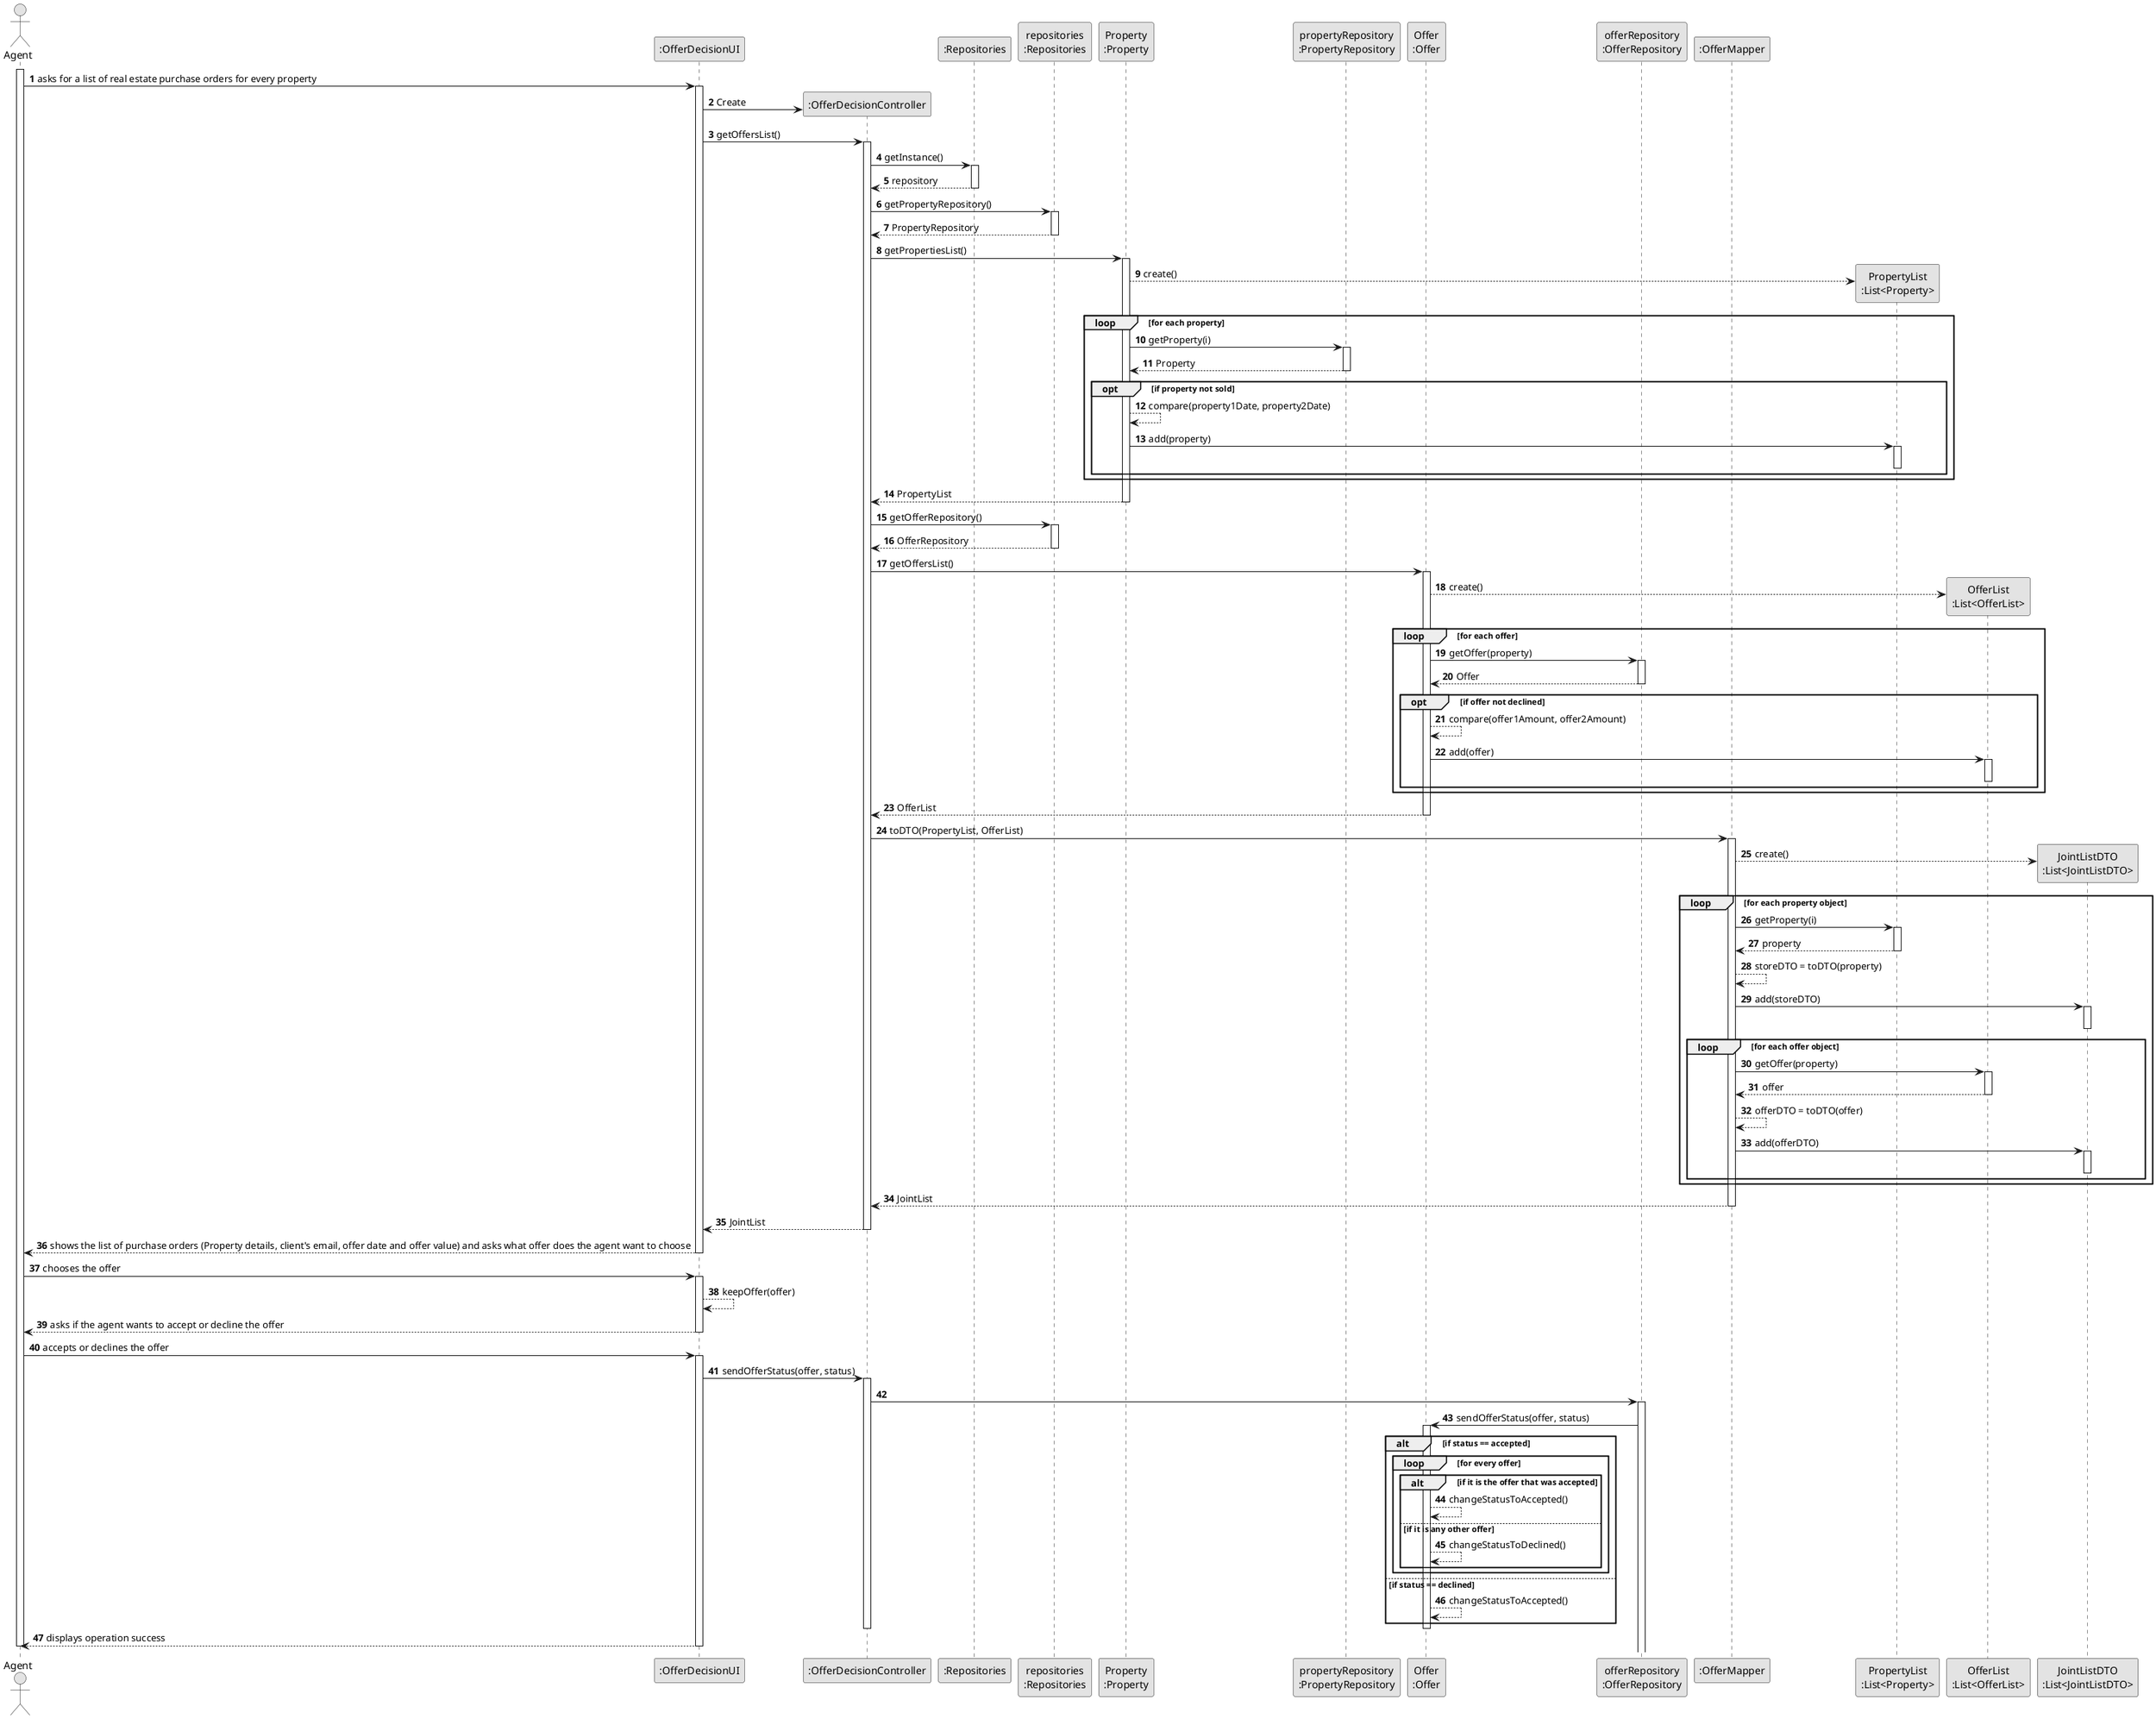 @startuml
skinparam monochrome true
skinparam packageStyle rectangle
skinparam shadowing false

autonumber

actor "Agent" as agent
participant ":OfferDecisionUI" as ui
participant ":OfferDecisionController" as controller
participant ":Repositories" as singleton
participant "repositories\n:Repositories" as repositories
participant "Property\n:Property" as property
participant "propertyRepository\n:PropertyRepository" as propertyrepository
participant "Offer\n:Offer" as offer
participant "offerRepository\n:OfferRepository" as offerrepository
participant ":OfferMapper" as mapper
participant "PropertyList\n:List<Property>" as propertylist
participant "OfferList\n:List<OfferList>" as offerlist
participant "JointListDTO\n:List<JointListDTO>" as jointlist


activate agent


agent -> ui : asks for a list of real estate purchase orders for every property
activate ui

        create controller
        ui -> controller: Create
        ui -> controller: getOffersList()

        activate controller

        controller -> singleton : getInstance()
        activate singleton

                singleton --> controller : repository

            deactivate singleton

            controller -> repositories : getPropertyRepository()

            activate repositories

                repositories --> controller : PropertyRepository

            deactivate repositories

                controller -> property : getPropertiesList()
                activate property

                create propertylist
                property --> propertylist** : create()

                    loop for each property
                    
                        property -> propertyrepository : getProperty(i)
                        activate propertyrepository
                        propertyrepository --> property : Property
                        deactivate propertyrepository

                        opt if property not sold

                                property --> property : compare(property1Date, property2Date)

                                property -> propertylist : add(property)
                                activate propertylist
                                deactivate propertylist

                        end
 
                    end

                property --> controller : PropertyList

                deactivate property
        
                controller -> repositories : getOfferRepository()
                    activate repositories

                        repositories --> controller : OfferRepository
                    deactivate repositories

                controller -> offer : getOffersList()
                activate offer

                create offerlist
                offer --> offerlist** : create()

                loop for each offer

                        offer -> offerrepository : getOffer(property)
                        activate offerrepository
                        offerrepository --> offer : Offer
                        deactivate offerrepository
                        opt if offer not declined

                                offer --> offer : compare(offer1Amount, offer2Amount)
                                offer -> offerlist : add(offer)
                                activate offerlist
                                deactivate offerlist

                        end

                    end

                offer --> controller : OfferList
                deactivate offer

                controller -> mapper : toDTO(PropertyList, OfferList)
                activate mapper

                create jointlist
                mapper --> jointlist** : create()


                loop for each property object
                    
                    mapper -> propertylist : getProperty(i)
                    activate propertylist
                    propertylist --> mapper : property
                    deactivate propertylist

                    mapper --> mapper : storeDTO = toDTO(property)

                    mapper -> jointlist : add(storeDTO)
                    activate jointlist
                    deactivate jointlist

                    loop for each offer object

                        mapper -> offerlist : getOffer(property)
                        activate offerlist
                        offerlist --> mapper : offer
                        deactivate offerlist
                        mapper --> mapper : offerDTO = toDTO(offer)
                        mapper -> jointlist : add(offerDTO)
                        activate jointlist
                        deactivate jointlist

                    end
 
                end

                mapper --> controller : JointList
                deactivate mapper

                controller --> ui : JointList
                deactivate controller

        deactivate controller

ui --> agent : shows the list of purchase orders (Property details, client's email, offer date and offer value) and asks what offer does the agent want to choose
deactivate ui


agent -> ui : chooses the offer
activate ui


ui --> ui : keepOffer(offer)



ui --> agent : asks if the agent wants to accept or decline the offer
deactivate ui


agent -> ui : accepts or declines the offer
activate ui


ui -> controller : sendOfferStatus(offer, status)
activate controller
controller -> offerrepository : 
activate offerrepository
offerrepository -> offer: sendOfferStatus(offer, status)
activate offer
        alt if status == accepted
                loop for every offer
                        alt if it is the offer that was accepted
                                offer --> offer : changeStatusToAccepted()
                        else if it is any other offer
                                        offer --> offer : changeStatusToDeclined()
                        end
                end
        else if status == declined
                offer --> offer : changeStatusToAccepted()
        end
deactivate offer
deactivate controller
ui --> agent : displays operation success  
deactivate ui

deactivate agent

@enduml